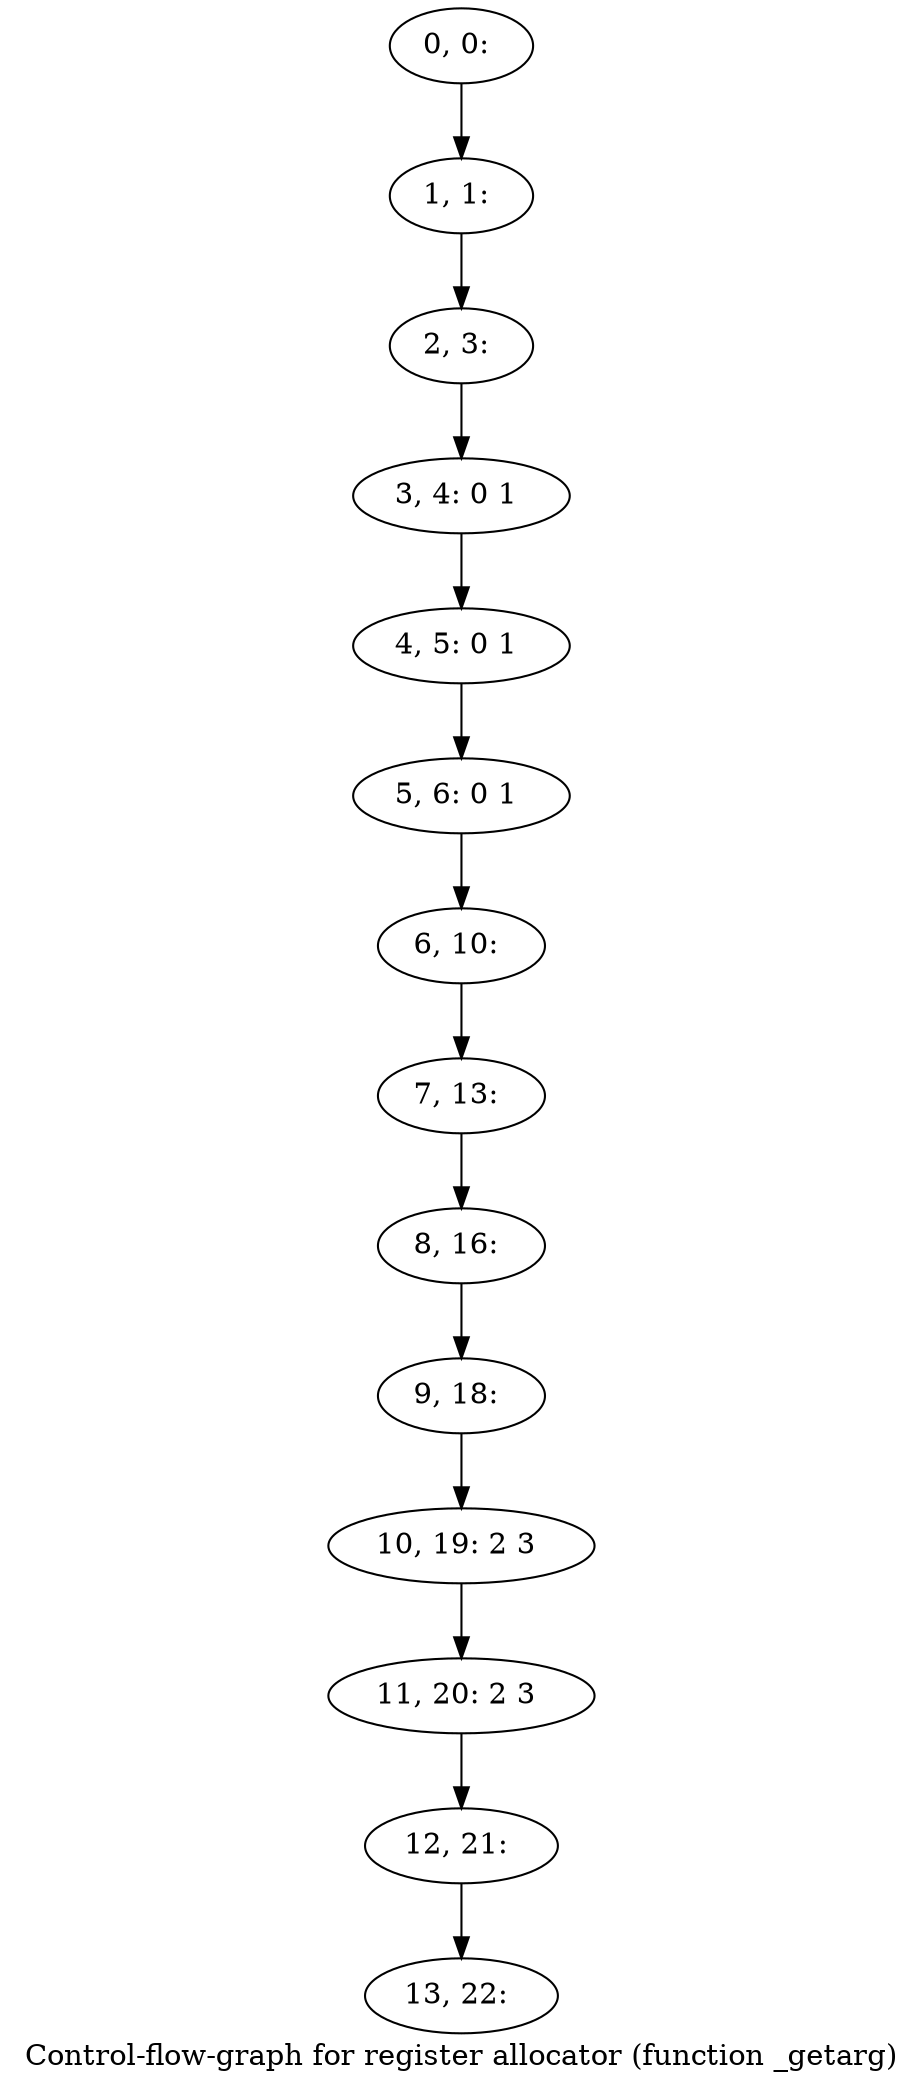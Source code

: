 digraph G {
graph [label="Control-flow-graph for register allocator (function _getarg)"]
0[label="0, 0: "];
1[label="1, 1: "];
2[label="2, 3: "];
3[label="3, 4: 0 1 "];
4[label="4, 5: 0 1 "];
5[label="5, 6: 0 1 "];
6[label="6, 10: "];
7[label="7, 13: "];
8[label="8, 16: "];
9[label="9, 18: "];
10[label="10, 19: 2 3 "];
11[label="11, 20: 2 3 "];
12[label="12, 21: "];
13[label="13, 22: "];
0->1 ;
1->2 ;
2->3 ;
3->4 ;
4->5 ;
5->6 ;
6->7 ;
7->8 ;
8->9 ;
9->10 ;
10->11 ;
11->12 ;
12->13 ;
}
